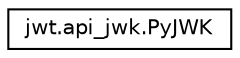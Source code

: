 digraph "Graphical Class Hierarchy"
{
 // LATEX_PDF_SIZE
  edge [fontname="Helvetica",fontsize="10",labelfontname="Helvetica",labelfontsize="10"];
  node [fontname="Helvetica",fontsize="10",shape=record];
  rankdir="LR";
  Node0 [label="jwt.api_jwk.PyJWK",height=0.2,width=0.4,color="black", fillcolor="white", style="filled",URL="$classjwt_1_1api__jwk_1_1PyJWK.html",tooltip=" "];
}
